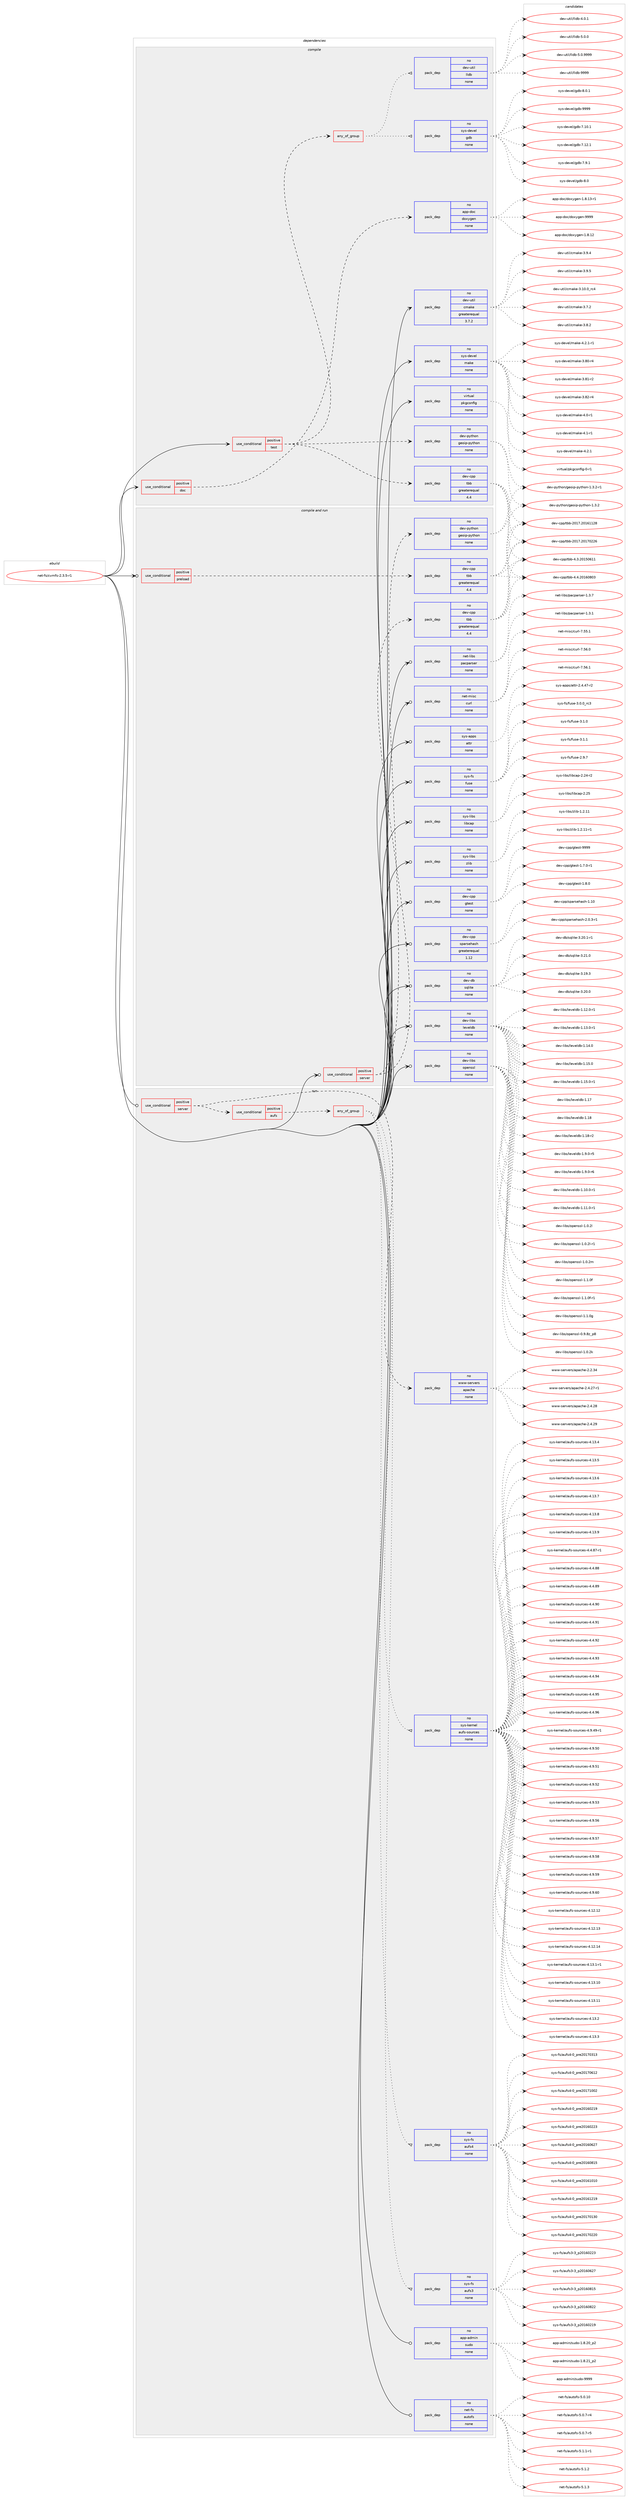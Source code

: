 digraph prolog {

# *************
# Graph options
# *************

newrank=true;
concentrate=true;
compound=true;
graph [rankdir=LR,fontname=Helvetica,fontsize=10,ranksep=1.5];#, ranksep=2.5, nodesep=0.2];
edge  [arrowhead=vee];
node  [fontname=Helvetica,fontsize=10];

# **********
# The ebuild
# **********

subgraph cluster_leftcol {
color=gray;
rank=same;
label=<<i>ebuild</i>>;
id [label="net-fs/cvmfs-2.3.5-r1", color=red, width=4, href="../net-fs/cvmfs-2.3.5-r1.svg"];
}

# ****************
# The dependencies
# ****************

subgraph cluster_midcol {
color=gray;
label=<<i>dependencies</i>>;
subgraph cluster_compile {
fillcolor="#eeeeee";
style=filled;
label=<<i>compile</i>>;
subgraph cond101305 {
dependency409481 [label=<<TABLE BORDER="0" CELLBORDER="1" CELLSPACING="0" CELLPADDING="4"><TR><TD ROWSPAN="3" CELLPADDING="10">use_conditional</TD></TR><TR><TD>positive</TD></TR><TR><TD>doc</TD></TR></TABLE>>, shape=none, color=red];
subgraph pack301400 {
dependency409482 [label=<<TABLE BORDER="0" CELLBORDER="1" CELLSPACING="0" CELLPADDING="4" WIDTH="220"><TR><TD ROWSPAN="6" CELLPADDING="30">pack_dep</TD></TR><TR><TD WIDTH="110">no</TD></TR><TR><TD>app-doc</TD></TR><TR><TD>doxygen</TD></TR><TR><TD>none</TD></TR><TR><TD></TD></TR></TABLE>>, shape=none, color=blue];
}
dependency409481:e -> dependency409482:w [weight=20,style="dashed",arrowhead="vee"];
}
id:e -> dependency409481:w [weight=20,style="solid",arrowhead="vee"];
subgraph cond101306 {
dependency409483 [label=<<TABLE BORDER="0" CELLBORDER="1" CELLSPACING="0" CELLPADDING="4"><TR><TD ROWSPAN="3" CELLPADDING="10">use_conditional</TD></TR><TR><TD>positive</TD></TR><TR><TD>test</TD></TR></TABLE>>, shape=none, color=red];
subgraph pack301401 {
dependency409484 [label=<<TABLE BORDER="0" CELLBORDER="1" CELLSPACING="0" CELLPADDING="4" WIDTH="220"><TR><TD ROWSPAN="6" CELLPADDING="30">pack_dep</TD></TR><TR><TD WIDTH="110">no</TD></TR><TR><TD>dev-python</TD></TR><TR><TD>geoip-python</TD></TR><TR><TD>none</TD></TR><TR><TD></TD></TR></TABLE>>, shape=none, color=blue];
}
dependency409483:e -> dependency409484:w [weight=20,style="dashed",arrowhead="vee"];
subgraph pack301402 {
dependency409485 [label=<<TABLE BORDER="0" CELLBORDER="1" CELLSPACING="0" CELLPADDING="4" WIDTH="220"><TR><TD ROWSPAN="6" CELLPADDING="30">pack_dep</TD></TR><TR><TD WIDTH="110">no</TD></TR><TR><TD>dev-cpp</TD></TR><TR><TD>tbb</TD></TR><TR><TD>greaterequal</TD></TR><TR><TD>4.4</TD></TR></TABLE>>, shape=none, color=blue];
}
dependency409483:e -> dependency409485:w [weight=20,style="dashed",arrowhead="vee"];
subgraph any6588 {
dependency409486 [label=<<TABLE BORDER="0" CELLBORDER="1" CELLSPACING="0" CELLPADDING="4"><TR><TD CELLPADDING="10">any_of_group</TD></TR></TABLE>>, shape=none, color=red];subgraph pack301403 {
dependency409487 [label=<<TABLE BORDER="0" CELLBORDER="1" CELLSPACING="0" CELLPADDING="4" WIDTH="220"><TR><TD ROWSPAN="6" CELLPADDING="30">pack_dep</TD></TR><TR><TD WIDTH="110">no</TD></TR><TR><TD>sys-devel</TD></TR><TR><TD>gdb</TD></TR><TR><TD>none</TD></TR><TR><TD></TD></TR></TABLE>>, shape=none, color=blue];
}
dependency409486:e -> dependency409487:w [weight=20,style="dotted",arrowhead="oinv"];
subgraph pack301404 {
dependency409488 [label=<<TABLE BORDER="0" CELLBORDER="1" CELLSPACING="0" CELLPADDING="4" WIDTH="220"><TR><TD ROWSPAN="6" CELLPADDING="30">pack_dep</TD></TR><TR><TD WIDTH="110">no</TD></TR><TR><TD>dev-util</TD></TR><TR><TD>lldb</TD></TR><TR><TD>none</TD></TR><TR><TD></TD></TR></TABLE>>, shape=none, color=blue];
}
dependency409486:e -> dependency409488:w [weight=20,style="dotted",arrowhead="oinv"];
}
dependency409483:e -> dependency409486:w [weight=20,style="dashed",arrowhead="vee"];
}
id:e -> dependency409483:w [weight=20,style="solid",arrowhead="vee"];
subgraph pack301405 {
dependency409489 [label=<<TABLE BORDER="0" CELLBORDER="1" CELLSPACING="0" CELLPADDING="4" WIDTH="220"><TR><TD ROWSPAN="6" CELLPADDING="30">pack_dep</TD></TR><TR><TD WIDTH="110">no</TD></TR><TR><TD>dev-util</TD></TR><TR><TD>cmake</TD></TR><TR><TD>greaterequal</TD></TR><TR><TD>3.7.2</TD></TR></TABLE>>, shape=none, color=blue];
}
id:e -> dependency409489:w [weight=20,style="solid",arrowhead="vee"];
subgraph pack301406 {
dependency409490 [label=<<TABLE BORDER="0" CELLBORDER="1" CELLSPACING="0" CELLPADDING="4" WIDTH="220"><TR><TD ROWSPAN="6" CELLPADDING="30">pack_dep</TD></TR><TR><TD WIDTH="110">no</TD></TR><TR><TD>sys-devel</TD></TR><TR><TD>make</TD></TR><TR><TD>none</TD></TR><TR><TD></TD></TR></TABLE>>, shape=none, color=blue];
}
id:e -> dependency409490:w [weight=20,style="solid",arrowhead="vee"];
subgraph pack301407 {
dependency409491 [label=<<TABLE BORDER="0" CELLBORDER="1" CELLSPACING="0" CELLPADDING="4" WIDTH="220"><TR><TD ROWSPAN="6" CELLPADDING="30">pack_dep</TD></TR><TR><TD WIDTH="110">no</TD></TR><TR><TD>virtual</TD></TR><TR><TD>pkgconfig</TD></TR><TR><TD>none</TD></TR><TR><TD></TD></TR></TABLE>>, shape=none, color=blue];
}
id:e -> dependency409491:w [weight=20,style="solid",arrowhead="vee"];
}
subgraph cluster_compileandrun {
fillcolor="#eeeeee";
style=filled;
label=<<i>compile and run</i>>;
subgraph cond101307 {
dependency409492 [label=<<TABLE BORDER="0" CELLBORDER="1" CELLSPACING="0" CELLPADDING="4"><TR><TD ROWSPAN="3" CELLPADDING="10">use_conditional</TD></TR><TR><TD>positive</TD></TR><TR><TD>preload</TD></TR></TABLE>>, shape=none, color=red];
subgraph pack301408 {
dependency409493 [label=<<TABLE BORDER="0" CELLBORDER="1" CELLSPACING="0" CELLPADDING="4" WIDTH="220"><TR><TD ROWSPAN="6" CELLPADDING="30">pack_dep</TD></TR><TR><TD WIDTH="110">no</TD></TR><TR><TD>dev-cpp</TD></TR><TR><TD>tbb</TD></TR><TR><TD>greaterequal</TD></TR><TR><TD>4.4</TD></TR></TABLE>>, shape=none, color=blue];
}
dependency409492:e -> dependency409493:w [weight=20,style="dashed",arrowhead="vee"];
}
id:e -> dependency409492:w [weight=20,style="solid",arrowhead="odotvee"];
subgraph cond101308 {
dependency409494 [label=<<TABLE BORDER="0" CELLBORDER="1" CELLSPACING="0" CELLPADDING="4"><TR><TD ROWSPAN="3" CELLPADDING="10">use_conditional</TD></TR><TR><TD>positive</TD></TR><TR><TD>server</TD></TR></TABLE>>, shape=none, color=red];
subgraph pack301409 {
dependency409495 [label=<<TABLE BORDER="0" CELLBORDER="1" CELLSPACING="0" CELLPADDING="4" WIDTH="220"><TR><TD ROWSPAN="6" CELLPADDING="30">pack_dep</TD></TR><TR><TD WIDTH="110">no</TD></TR><TR><TD>dev-cpp</TD></TR><TR><TD>tbb</TD></TR><TR><TD>greaterequal</TD></TR><TR><TD>4.4</TD></TR></TABLE>>, shape=none, color=blue];
}
dependency409494:e -> dependency409495:w [weight=20,style="dashed",arrowhead="vee"];
subgraph pack301410 {
dependency409496 [label=<<TABLE BORDER="0" CELLBORDER="1" CELLSPACING="0" CELLPADDING="4" WIDTH="220"><TR><TD ROWSPAN="6" CELLPADDING="30">pack_dep</TD></TR><TR><TD WIDTH="110">no</TD></TR><TR><TD>dev-python</TD></TR><TR><TD>geoip-python</TD></TR><TR><TD>none</TD></TR><TR><TD></TD></TR></TABLE>>, shape=none, color=blue];
}
dependency409494:e -> dependency409496:w [weight=20,style="dashed",arrowhead="vee"];
}
id:e -> dependency409494:w [weight=20,style="solid",arrowhead="odotvee"];
subgraph pack301411 {
dependency409497 [label=<<TABLE BORDER="0" CELLBORDER="1" CELLSPACING="0" CELLPADDING="4" WIDTH="220"><TR><TD ROWSPAN="6" CELLPADDING="30">pack_dep</TD></TR><TR><TD WIDTH="110">no</TD></TR><TR><TD>dev-cpp</TD></TR><TR><TD>gtest</TD></TR><TR><TD>none</TD></TR><TR><TD></TD></TR></TABLE>>, shape=none, color=blue];
}
id:e -> dependency409497:w [weight=20,style="solid",arrowhead="odotvee"];
subgraph pack301412 {
dependency409498 [label=<<TABLE BORDER="0" CELLBORDER="1" CELLSPACING="0" CELLPADDING="4" WIDTH="220"><TR><TD ROWSPAN="6" CELLPADDING="30">pack_dep</TD></TR><TR><TD WIDTH="110">no</TD></TR><TR><TD>dev-cpp</TD></TR><TR><TD>sparsehash</TD></TR><TR><TD>greaterequal</TD></TR><TR><TD>1.12</TD></TR></TABLE>>, shape=none, color=blue];
}
id:e -> dependency409498:w [weight=20,style="solid",arrowhead="odotvee"];
subgraph pack301413 {
dependency409499 [label=<<TABLE BORDER="0" CELLBORDER="1" CELLSPACING="0" CELLPADDING="4" WIDTH="220"><TR><TD ROWSPAN="6" CELLPADDING="30">pack_dep</TD></TR><TR><TD WIDTH="110">no</TD></TR><TR><TD>dev-db</TD></TR><TR><TD>sqlite</TD></TR><TR><TD>none</TD></TR><TR><TD></TD></TR></TABLE>>, shape=none, color=blue];
}
id:e -> dependency409499:w [weight=20,style="solid",arrowhead="odotvee"];
subgraph pack301414 {
dependency409500 [label=<<TABLE BORDER="0" CELLBORDER="1" CELLSPACING="0" CELLPADDING="4" WIDTH="220"><TR><TD ROWSPAN="6" CELLPADDING="30">pack_dep</TD></TR><TR><TD WIDTH="110">no</TD></TR><TR><TD>dev-libs</TD></TR><TR><TD>leveldb</TD></TR><TR><TD>none</TD></TR><TR><TD></TD></TR></TABLE>>, shape=none, color=blue];
}
id:e -> dependency409500:w [weight=20,style="solid",arrowhead="odotvee"];
subgraph pack301415 {
dependency409501 [label=<<TABLE BORDER="0" CELLBORDER="1" CELLSPACING="0" CELLPADDING="4" WIDTH="220"><TR><TD ROWSPAN="6" CELLPADDING="30">pack_dep</TD></TR><TR><TD WIDTH="110">no</TD></TR><TR><TD>dev-libs</TD></TR><TR><TD>openssl</TD></TR><TR><TD>none</TD></TR><TR><TD></TD></TR></TABLE>>, shape=none, color=blue];
}
id:e -> dependency409501:w [weight=20,style="solid",arrowhead="odotvee"];
subgraph pack301416 {
dependency409502 [label=<<TABLE BORDER="0" CELLBORDER="1" CELLSPACING="0" CELLPADDING="4" WIDTH="220"><TR><TD ROWSPAN="6" CELLPADDING="30">pack_dep</TD></TR><TR><TD WIDTH="110">no</TD></TR><TR><TD>net-libs</TD></TR><TR><TD>pacparser</TD></TR><TR><TD>none</TD></TR><TR><TD></TD></TR></TABLE>>, shape=none, color=blue];
}
id:e -> dependency409502:w [weight=20,style="solid",arrowhead="odotvee"];
subgraph pack301417 {
dependency409503 [label=<<TABLE BORDER="0" CELLBORDER="1" CELLSPACING="0" CELLPADDING="4" WIDTH="220"><TR><TD ROWSPAN="6" CELLPADDING="30">pack_dep</TD></TR><TR><TD WIDTH="110">no</TD></TR><TR><TD>net-misc</TD></TR><TR><TD>curl</TD></TR><TR><TD>none</TD></TR><TR><TD></TD></TR></TABLE>>, shape=none, color=blue];
}
id:e -> dependency409503:w [weight=20,style="solid",arrowhead="odotvee"];
subgraph pack301418 {
dependency409504 [label=<<TABLE BORDER="0" CELLBORDER="1" CELLSPACING="0" CELLPADDING="4" WIDTH="220"><TR><TD ROWSPAN="6" CELLPADDING="30">pack_dep</TD></TR><TR><TD WIDTH="110">no</TD></TR><TR><TD>sys-apps</TD></TR><TR><TD>attr</TD></TR><TR><TD>none</TD></TR><TR><TD></TD></TR></TABLE>>, shape=none, color=blue];
}
id:e -> dependency409504:w [weight=20,style="solid",arrowhead="odotvee"];
subgraph pack301419 {
dependency409505 [label=<<TABLE BORDER="0" CELLBORDER="1" CELLSPACING="0" CELLPADDING="4" WIDTH="220"><TR><TD ROWSPAN="6" CELLPADDING="30">pack_dep</TD></TR><TR><TD WIDTH="110">no</TD></TR><TR><TD>sys-fs</TD></TR><TR><TD>fuse</TD></TR><TR><TD>none</TD></TR><TR><TD></TD></TR></TABLE>>, shape=none, color=blue];
}
id:e -> dependency409505:w [weight=20,style="solid",arrowhead="odotvee"];
subgraph pack301420 {
dependency409506 [label=<<TABLE BORDER="0" CELLBORDER="1" CELLSPACING="0" CELLPADDING="4" WIDTH="220"><TR><TD ROWSPAN="6" CELLPADDING="30">pack_dep</TD></TR><TR><TD WIDTH="110">no</TD></TR><TR><TD>sys-libs</TD></TR><TR><TD>libcap</TD></TR><TR><TD>none</TD></TR><TR><TD></TD></TR></TABLE>>, shape=none, color=blue];
}
id:e -> dependency409506:w [weight=20,style="solid",arrowhead="odotvee"];
subgraph pack301421 {
dependency409507 [label=<<TABLE BORDER="0" CELLBORDER="1" CELLSPACING="0" CELLPADDING="4" WIDTH="220"><TR><TD ROWSPAN="6" CELLPADDING="30">pack_dep</TD></TR><TR><TD WIDTH="110">no</TD></TR><TR><TD>sys-libs</TD></TR><TR><TD>zlib</TD></TR><TR><TD>none</TD></TR><TR><TD></TD></TR></TABLE>>, shape=none, color=blue];
}
id:e -> dependency409507:w [weight=20,style="solid",arrowhead="odotvee"];
}
subgraph cluster_run {
fillcolor="#eeeeee";
style=filled;
label=<<i>run</i>>;
subgraph cond101309 {
dependency409508 [label=<<TABLE BORDER="0" CELLBORDER="1" CELLSPACING="0" CELLPADDING="4"><TR><TD ROWSPAN="3" CELLPADDING="10">use_conditional</TD></TR><TR><TD>positive</TD></TR><TR><TD>server</TD></TR></TABLE>>, shape=none, color=red];
subgraph cond101310 {
dependency409509 [label=<<TABLE BORDER="0" CELLBORDER="1" CELLSPACING="0" CELLPADDING="4"><TR><TD ROWSPAN="3" CELLPADDING="10">use_conditional</TD></TR><TR><TD>positive</TD></TR><TR><TD>aufs</TD></TR></TABLE>>, shape=none, color=red];
subgraph any6589 {
dependency409510 [label=<<TABLE BORDER="0" CELLBORDER="1" CELLSPACING="0" CELLPADDING="4"><TR><TD CELLPADDING="10">any_of_group</TD></TR></TABLE>>, shape=none, color=red];subgraph pack301422 {
dependency409511 [label=<<TABLE BORDER="0" CELLBORDER="1" CELLSPACING="0" CELLPADDING="4" WIDTH="220"><TR><TD ROWSPAN="6" CELLPADDING="30">pack_dep</TD></TR><TR><TD WIDTH="110">no</TD></TR><TR><TD>sys-fs</TD></TR><TR><TD>aufs3</TD></TR><TR><TD>none</TD></TR><TR><TD></TD></TR></TABLE>>, shape=none, color=blue];
}
dependency409510:e -> dependency409511:w [weight=20,style="dotted",arrowhead="oinv"];
subgraph pack301423 {
dependency409512 [label=<<TABLE BORDER="0" CELLBORDER="1" CELLSPACING="0" CELLPADDING="4" WIDTH="220"><TR><TD ROWSPAN="6" CELLPADDING="30">pack_dep</TD></TR><TR><TD WIDTH="110">no</TD></TR><TR><TD>sys-fs</TD></TR><TR><TD>aufs4</TD></TR><TR><TD>none</TD></TR><TR><TD></TD></TR></TABLE>>, shape=none, color=blue];
}
dependency409510:e -> dependency409512:w [weight=20,style="dotted",arrowhead="oinv"];
subgraph pack301424 {
dependency409513 [label=<<TABLE BORDER="0" CELLBORDER="1" CELLSPACING="0" CELLPADDING="4" WIDTH="220"><TR><TD ROWSPAN="6" CELLPADDING="30">pack_dep</TD></TR><TR><TD WIDTH="110">no</TD></TR><TR><TD>sys-kernel</TD></TR><TR><TD>aufs-sources</TD></TR><TR><TD>none</TD></TR><TR><TD></TD></TR></TABLE>>, shape=none, color=blue];
}
dependency409510:e -> dependency409513:w [weight=20,style="dotted",arrowhead="oinv"];
}
dependency409509:e -> dependency409510:w [weight=20,style="dashed",arrowhead="vee"];
}
dependency409508:e -> dependency409509:w [weight=20,style="dashed",arrowhead="vee"];
subgraph pack301425 {
dependency409514 [label=<<TABLE BORDER="0" CELLBORDER="1" CELLSPACING="0" CELLPADDING="4" WIDTH="220"><TR><TD ROWSPAN="6" CELLPADDING="30">pack_dep</TD></TR><TR><TD WIDTH="110">no</TD></TR><TR><TD>www-servers</TD></TR><TR><TD>apache</TD></TR><TR><TD>none</TD></TR><TR><TD></TD></TR></TABLE>>, shape=none, color=blue];
}
dependency409508:e -> dependency409514:w [weight=20,style="dashed",arrowhead="vee"];
}
id:e -> dependency409508:w [weight=20,style="solid",arrowhead="odot"];
subgraph pack301426 {
dependency409515 [label=<<TABLE BORDER="0" CELLBORDER="1" CELLSPACING="0" CELLPADDING="4" WIDTH="220"><TR><TD ROWSPAN="6" CELLPADDING="30">pack_dep</TD></TR><TR><TD WIDTH="110">no</TD></TR><TR><TD>app-admin</TD></TR><TR><TD>sudo</TD></TR><TR><TD>none</TD></TR><TR><TD></TD></TR></TABLE>>, shape=none, color=blue];
}
id:e -> dependency409515:w [weight=20,style="solid",arrowhead="odot"];
subgraph pack301427 {
dependency409516 [label=<<TABLE BORDER="0" CELLBORDER="1" CELLSPACING="0" CELLPADDING="4" WIDTH="220"><TR><TD ROWSPAN="6" CELLPADDING="30">pack_dep</TD></TR><TR><TD WIDTH="110">no</TD></TR><TR><TD>net-fs</TD></TR><TR><TD>autofs</TD></TR><TR><TD>none</TD></TR><TR><TD></TD></TR></TABLE>>, shape=none, color=blue];
}
id:e -> dependency409516:w [weight=20,style="solid",arrowhead="odot"];
}
}

# **************
# The candidates
# **************

subgraph cluster_choices {
rank=same;
color=gray;
label=<<i>candidates</i>>;

subgraph choice301400 {
color=black;
nodesep=1;
choice9711211245100111994710011112012110310111045494656464950 [label="app-doc/doxygen-1.8.12", color=red, width=4,href="../app-doc/doxygen-1.8.12.svg"];
choice97112112451001119947100111120121103101110454946564649514511449 [label="app-doc/doxygen-1.8.13-r1", color=red, width=4,href="../app-doc/doxygen-1.8.13-r1.svg"];
choice971121124510011199471001111201211031011104557575757 [label="app-doc/doxygen-9999", color=red, width=4,href="../app-doc/doxygen-9999.svg"];
dependency409482:e -> choice9711211245100111994710011112012110310111045494656464950:w [style=dotted,weight="100"];
dependency409482:e -> choice97112112451001119947100111120121103101110454946564649514511449:w [style=dotted,weight="100"];
dependency409482:e -> choice971121124510011199471001111201211031011104557575757:w [style=dotted,weight="100"];
}
subgraph choice301401 {
color=black;
nodesep=1;
choice100101118451121211161041111104710310111110511245112121116104111110454946514650 [label="dev-python/geoip-python-1.3.2", color=red, width=4,href="../dev-python/geoip-python-1.3.2.svg"];
choice1001011184511212111610411111047103101111105112451121211161041111104549465146504511449 [label="dev-python/geoip-python-1.3.2-r1", color=red, width=4,href="../dev-python/geoip-python-1.3.2-r1.svg"];
dependency409484:e -> choice100101118451121211161041111104710310111110511245112121116104111110454946514650:w [style=dotted,weight="100"];
dependency409484:e -> choice1001011184511212111610411111047103101111105112451121211161041111104549465146504511449:w [style=dotted,weight="100"];
}
subgraph choice301402 {
color=black;
nodesep=1;
choice10010111845991121124711698984550484955465048495449495056 [label="dev-cpp/tbb-2017.20161128", color=red, width=4,href="../dev-cpp/tbb-2017.20161128.svg"];
choice10010111845991121124711698984550484955465048495548505054 [label="dev-cpp/tbb-2017.20170226", color=red, width=4,href="../dev-cpp/tbb-2017.20170226.svg"];
choice100101118459911211247116989845524651465048495348544949 [label="dev-cpp/tbb-4.3.20150611", color=red, width=4,href="../dev-cpp/tbb-4.3.20150611.svg"];
choice100101118459911211247116989845524652465048495448564851 [label="dev-cpp/tbb-4.4.20160803", color=red, width=4,href="../dev-cpp/tbb-4.4.20160803.svg"];
dependency409485:e -> choice10010111845991121124711698984550484955465048495449495056:w [style=dotted,weight="100"];
dependency409485:e -> choice10010111845991121124711698984550484955465048495548505054:w [style=dotted,weight="100"];
dependency409485:e -> choice100101118459911211247116989845524651465048495348544949:w [style=dotted,weight="100"];
dependency409485:e -> choice100101118459911211247116989845524652465048495448564851:w [style=dotted,weight="100"];
}
subgraph choice301403 {
color=black;
nodesep=1;
choice11512111545100101118101108471031009845554649484649 [label="sys-devel/gdb-7.10.1", color=red, width=4,href="../sys-devel/gdb-7.10.1.svg"];
choice11512111545100101118101108471031009845554649504649 [label="sys-devel/gdb-7.12.1", color=red, width=4,href="../sys-devel/gdb-7.12.1.svg"];
choice115121115451001011181011084710310098455546574649 [label="sys-devel/gdb-7.9.1", color=red, width=4,href="../sys-devel/gdb-7.9.1.svg"];
choice11512111545100101118101108471031009845564648 [label="sys-devel/gdb-8.0", color=red, width=4,href="../sys-devel/gdb-8.0.svg"];
choice115121115451001011181011084710310098455646484649 [label="sys-devel/gdb-8.0.1", color=red, width=4,href="../sys-devel/gdb-8.0.1.svg"];
choice1151211154510010111810110847103100984557575757 [label="sys-devel/gdb-9999", color=red, width=4,href="../sys-devel/gdb-9999.svg"];
dependency409487:e -> choice11512111545100101118101108471031009845554649484649:w [style=dotted,weight="100"];
dependency409487:e -> choice11512111545100101118101108471031009845554649504649:w [style=dotted,weight="100"];
dependency409487:e -> choice115121115451001011181011084710310098455546574649:w [style=dotted,weight="100"];
dependency409487:e -> choice11512111545100101118101108471031009845564648:w [style=dotted,weight="100"];
dependency409487:e -> choice115121115451001011181011084710310098455646484649:w [style=dotted,weight="100"];
dependency409487:e -> choice1151211154510010111810110847103100984557575757:w [style=dotted,weight="100"];
}
subgraph choice301404 {
color=black;
nodesep=1;
choice100101118451171161051084710810810098455246484649 [label="dev-util/lldb-4.0.1", color=red, width=4,href="../dev-util/lldb-4.0.1.svg"];
choice100101118451171161051084710810810098455346484648 [label="dev-util/lldb-5.0.0", color=red, width=4,href="../dev-util/lldb-5.0.0.svg"];
choice100101118451171161051084710810810098455346484657575757 [label="dev-util/lldb-5.0.9999", color=red, width=4,href="../dev-util/lldb-5.0.9999.svg"];
choice1001011184511711610510847108108100984557575757 [label="dev-util/lldb-9999", color=red, width=4,href="../dev-util/lldb-9999.svg"];
dependency409488:e -> choice100101118451171161051084710810810098455246484649:w [style=dotted,weight="100"];
dependency409488:e -> choice100101118451171161051084710810810098455346484648:w [style=dotted,weight="100"];
dependency409488:e -> choice100101118451171161051084710810810098455346484657575757:w [style=dotted,weight="100"];
dependency409488:e -> choice1001011184511711610510847108108100984557575757:w [style=dotted,weight="100"];
}
subgraph choice301405 {
color=black;
nodesep=1;
choice1001011184511711610510847991099710710145514649484648951149952 [label="dev-util/cmake-3.10.0_rc4", color=red, width=4,href="../dev-util/cmake-3.10.0_rc4.svg"];
choice10010111845117116105108479910997107101455146554650 [label="dev-util/cmake-3.7.2", color=red, width=4,href="../dev-util/cmake-3.7.2.svg"];
choice10010111845117116105108479910997107101455146564650 [label="dev-util/cmake-3.8.2", color=red, width=4,href="../dev-util/cmake-3.8.2.svg"];
choice10010111845117116105108479910997107101455146574652 [label="dev-util/cmake-3.9.4", color=red, width=4,href="../dev-util/cmake-3.9.4.svg"];
choice10010111845117116105108479910997107101455146574653 [label="dev-util/cmake-3.9.5", color=red, width=4,href="../dev-util/cmake-3.9.5.svg"];
dependency409489:e -> choice1001011184511711610510847991099710710145514649484648951149952:w [style=dotted,weight="100"];
dependency409489:e -> choice10010111845117116105108479910997107101455146554650:w [style=dotted,weight="100"];
dependency409489:e -> choice10010111845117116105108479910997107101455146564650:w [style=dotted,weight="100"];
dependency409489:e -> choice10010111845117116105108479910997107101455146574652:w [style=dotted,weight="100"];
dependency409489:e -> choice10010111845117116105108479910997107101455146574653:w [style=dotted,weight="100"];
}
subgraph choice301406 {
color=black;
nodesep=1;
choice11512111545100101118101108471099710710145514656484511452 [label="sys-devel/make-3.80-r4", color=red, width=4,href="../sys-devel/make-3.80-r4.svg"];
choice11512111545100101118101108471099710710145514656494511450 [label="sys-devel/make-3.81-r2", color=red, width=4,href="../sys-devel/make-3.81-r2.svg"];
choice11512111545100101118101108471099710710145514656504511452 [label="sys-devel/make-3.82-r4", color=red, width=4,href="../sys-devel/make-3.82-r4.svg"];
choice115121115451001011181011084710997107101455246484511449 [label="sys-devel/make-4.0-r1", color=red, width=4,href="../sys-devel/make-4.0-r1.svg"];
choice115121115451001011181011084710997107101455246494511449 [label="sys-devel/make-4.1-r1", color=red, width=4,href="../sys-devel/make-4.1-r1.svg"];
choice115121115451001011181011084710997107101455246504649 [label="sys-devel/make-4.2.1", color=red, width=4,href="../sys-devel/make-4.2.1.svg"];
choice1151211154510010111810110847109971071014552465046494511449 [label="sys-devel/make-4.2.1-r1", color=red, width=4,href="../sys-devel/make-4.2.1-r1.svg"];
dependency409490:e -> choice11512111545100101118101108471099710710145514656484511452:w [style=dotted,weight="100"];
dependency409490:e -> choice11512111545100101118101108471099710710145514656494511450:w [style=dotted,weight="100"];
dependency409490:e -> choice11512111545100101118101108471099710710145514656504511452:w [style=dotted,weight="100"];
dependency409490:e -> choice115121115451001011181011084710997107101455246484511449:w [style=dotted,weight="100"];
dependency409490:e -> choice115121115451001011181011084710997107101455246494511449:w [style=dotted,weight="100"];
dependency409490:e -> choice115121115451001011181011084710997107101455246504649:w [style=dotted,weight="100"];
dependency409490:e -> choice1151211154510010111810110847109971071014552465046494511449:w [style=dotted,weight="100"];
}
subgraph choice301407 {
color=black;
nodesep=1;
choice11810511411611797108471121071039911111010210510345484511449 [label="virtual/pkgconfig-0-r1", color=red, width=4,href="../virtual/pkgconfig-0-r1.svg"];
dependency409491:e -> choice11810511411611797108471121071039911111010210510345484511449:w [style=dotted,weight="100"];
}
subgraph choice301408 {
color=black;
nodesep=1;
choice10010111845991121124711698984550484955465048495449495056 [label="dev-cpp/tbb-2017.20161128", color=red, width=4,href="../dev-cpp/tbb-2017.20161128.svg"];
choice10010111845991121124711698984550484955465048495548505054 [label="dev-cpp/tbb-2017.20170226", color=red, width=4,href="../dev-cpp/tbb-2017.20170226.svg"];
choice100101118459911211247116989845524651465048495348544949 [label="dev-cpp/tbb-4.3.20150611", color=red, width=4,href="../dev-cpp/tbb-4.3.20150611.svg"];
choice100101118459911211247116989845524652465048495448564851 [label="dev-cpp/tbb-4.4.20160803", color=red, width=4,href="../dev-cpp/tbb-4.4.20160803.svg"];
dependency409493:e -> choice10010111845991121124711698984550484955465048495449495056:w [style=dotted,weight="100"];
dependency409493:e -> choice10010111845991121124711698984550484955465048495548505054:w [style=dotted,weight="100"];
dependency409493:e -> choice100101118459911211247116989845524651465048495348544949:w [style=dotted,weight="100"];
dependency409493:e -> choice100101118459911211247116989845524652465048495448564851:w [style=dotted,weight="100"];
}
subgraph choice301409 {
color=black;
nodesep=1;
choice10010111845991121124711698984550484955465048495449495056 [label="dev-cpp/tbb-2017.20161128", color=red, width=4,href="../dev-cpp/tbb-2017.20161128.svg"];
choice10010111845991121124711698984550484955465048495548505054 [label="dev-cpp/tbb-2017.20170226", color=red, width=4,href="../dev-cpp/tbb-2017.20170226.svg"];
choice100101118459911211247116989845524651465048495348544949 [label="dev-cpp/tbb-4.3.20150611", color=red, width=4,href="../dev-cpp/tbb-4.3.20150611.svg"];
choice100101118459911211247116989845524652465048495448564851 [label="dev-cpp/tbb-4.4.20160803", color=red, width=4,href="../dev-cpp/tbb-4.4.20160803.svg"];
dependency409495:e -> choice10010111845991121124711698984550484955465048495449495056:w [style=dotted,weight="100"];
dependency409495:e -> choice10010111845991121124711698984550484955465048495548505054:w [style=dotted,weight="100"];
dependency409495:e -> choice100101118459911211247116989845524651465048495348544949:w [style=dotted,weight="100"];
dependency409495:e -> choice100101118459911211247116989845524652465048495448564851:w [style=dotted,weight="100"];
}
subgraph choice301410 {
color=black;
nodesep=1;
choice100101118451121211161041111104710310111110511245112121116104111110454946514650 [label="dev-python/geoip-python-1.3.2", color=red, width=4,href="../dev-python/geoip-python-1.3.2.svg"];
choice1001011184511212111610411111047103101111105112451121211161041111104549465146504511449 [label="dev-python/geoip-python-1.3.2-r1", color=red, width=4,href="../dev-python/geoip-python-1.3.2-r1.svg"];
dependency409496:e -> choice100101118451121211161041111104710310111110511245112121116104111110454946514650:w [style=dotted,weight="100"];
dependency409496:e -> choice1001011184511212111610411111047103101111105112451121211161041111104549465146504511449:w [style=dotted,weight="100"];
}
subgraph choice301411 {
color=black;
nodesep=1;
choice1001011184599112112471031161011151164549465546484511449 [label="dev-cpp/gtest-1.7.0-r1", color=red, width=4,href="../dev-cpp/gtest-1.7.0-r1.svg"];
choice100101118459911211247103116101115116454946564648 [label="dev-cpp/gtest-1.8.0", color=red, width=4,href="../dev-cpp/gtest-1.8.0.svg"];
choice1001011184599112112471031161011151164557575757 [label="dev-cpp/gtest-9999", color=red, width=4,href="../dev-cpp/gtest-9999.svg"];
dependency409497:e -> choice1001011184599112112471031161011151164549465546484511449:w [style=dotted,weight="100"];
dependency409497:e -> choice100101118459911211247103116101115116454946564648:w [style=dotted,weight="100"];
dependency409497:e -> choice1001011184599112112471031161011151164557575757:w [style=dotted,weight="100"];
}
subgraph choice301412 {
color=black;
nodesep=1;
choice10010111845991121124711511297114115101104971151044549464948 [label="dev-cpp/sparsehash-1.10", color=red, width=4,href="../dev-cpp/sparsehash-1.10.svg"];
choice10010111845991121124711511297114115101104971151044550464846514511449 [label="dev-cpp/sparsehash-2.0.3-r1", color=red, width=4,href="../dev-cpp/sparsehash-2.0.3-r1.svg"];
dependency409498:e -> choice10010111845991121124711511297114115101104971151044549464948:w [style=dotted,weight="100"];
dependency409498:e -> choice10010111845991121124711511297114115101104971151044550464846514511449:w [style=dotted,weight="100"];
}
subgraph choice301413 {
color=black;
nodesep=1;
choice10010111845100984711511310810511610145514649574651 [label="dev-db/sqlite-3.19.3", color=red, width=4,href="../dev-db/sqlite-3.19.3.svg"];
choice10010111845100984711511310810511610145514650484648 [label="dev-db/sqlite-3.20.0", color=red, width=4,href="../dev-db/sqlite-3.20.0.svg"];
choice100101118451009847115113108105116101455146504846494511449 [label="dev-db/sqlite-3.20.1-r1", color=red, width=4,href="../dev-db/sqlite-3.20.1-r1.svg"];
choice10010111845100984711511310810511610145514650494648 [label="dev-db/sqlite-3.21.0", color=red, width=4,href="../dev-db/sqlite-3.21.0.svg"];
dependency409499:e -> choice10010111845100984711511310810511610145514649574651:w [style=dotted,weight="100"];
dependency409499:e -> choice10010111845100984711511310810511610145514650484648:w [style=dotted,weight="100"];
dependency409499:e -> choice100101118451009847115113108105116101455146504846494511449:w [style=dotted,weight="100"];
dependency409499:e -> choice10010111845100984711511310810511610145514650494648:w [style=dotted,weight="100"];
}
subgraph choice301414 {
color=black;
nodesep=1;
choice10010111845108105981154710810111810110810098454946494846484511449 [label="dev-libs/leveldb-1.10.0-r1", color=red, width=4,href="../dev-libs/leveldb-1.10.0-r1.svg"];
choice10010111845108105981154710810111810110810098454946494946484511449 [label="dev-libs/leveldb-1.11.0-r1", color=red, width=4,href="../dev-libs/leveldb-1.11.0-r1.svg"];
choice10010111845108105981154710810111810110810098454946495046484511449 [label="dev-libs/leveldb-1.12.0-r1", color=red, width=4,href="../dev-libs/leveldb-1.12.0-r1.svg"];
choice10010111845108105981154710810111810110810098454946495146484511449 [label="dev-libs/leveldb-1.13.0-r1", color=red, width=4,href="../dev-libs/leveldb-1.13.0-r1.svg"];
choice1001011184510810598115471081011181011081009845494649524648 [label="dev-libs/leveldb-1.14.0", color=red, width=4,href="../dev-libs/leveldb-1.14.0.svg"];
choice1001011184510810598115471081011181011081009845494649534648 [label="dev-libs/leveldb-1.15.0", color=red, width=4,href="../dev-libs/leveldb-1.15.0.svg"];
choice10010111845108105981154710810111810110810098454946495346484511449 [label="dev-libs/leveldb-1.15.0-r1", color=red, width=4,href="../dev-libs/leveldb-1.15.0-r1.svg"];
choice100101118451081059811547108101118101108100984549464955 [label="dev-libs/leveldb-1.17", color=red, width=4,href="../dev-libs/leveldb-1.17.svg"];
choice100101118451081059811547108101118101108100984549464956 [label="dev-libs/leveldb-1.18", color=red, width=4,href="../dev-libs/leveldb-1.18.svg"];
choice1001011184510810598115471081011181011081009845494649564511450 [label="dev-libs/leveldb-1.18-r2", color=red, width=4,href="../dev-libs/leveldb-1.18-r2.svg"];
choice100101118451081059811547108101118101108100984549465746484511453 [label="dev-libs/leveldb-1.9.0-r5", color=red, width=4,href="../dev-libs/leveldb-1.9.0-r5.svg"];
choice100101118451081059811547108101118101108100984549465746484511454 [label="dev-libs/leveldb-1.9.0-r6", color=red, width=4,href="../dev-libs/leveldb-1.9.0-r6.svg"];
dependency409500:e -> choice10010111845108105981154710810111810110810098454946494846484511449:w [style=dotted,weight="100"];
dependency409500:e -> choice10010111845108105981154710810111810110810098454946494946484511449:w [style=dotted,weight="100"];
dependency409500:e -> choice10010111845108105981154710810111810110810098454946495046484511449:w [style=dotted,weight="100"];
dependency409500:e -> choice10010111845108105981154710810111810110810098454946495146484511449:w [style=dotted,weight="100"];
dependency409500:e -> choice1001011184510810598115471081011181011081009845494649524648:w [style=dotted,weight="100"];
dependency409500:e -> choice1001011184510810598115471081011181011081009845494649534648:w [style=dotted,weight="100"];
dependency409500:e -> choice10010111845108105981154710810111810110810098454946495346484511449:w [style=dotted,weight="100"];
dependency409500:e -> choice100101118451081059811547108101118101108100984549464955:w [style=dotted,weight="100"];
dependency409500:e -> choice100101118451081059811547108101118101108100984549464956:w [style=dotted,weight="100"];
dependency409500:e -> choice1001011184510810598115471081011181011081009845494649564511450:w [style=dotted,weight="100"];
dependency409500:e -> choice100101118451081059811547108101118101108100984549465746484511453:w [style=dotted,weight="100"];
dependency409500:e -> choice100101118451081059811547108101118101108100984549465746484511454:w [style=dotted,weight="100"];
}
subgraph choice301415 {
color=black;
nodesep=1;
choice1001011184510810598115471111121011101151151084548465746561229511256 [label="dev-libs/openssl-0.9.8z_p8", color=red, width=4,href="../dev-libs/openssl-0.9.8z_p8.svg"];
choice100101118451081059811547111112101110115115108454946484650107 [label="dev-libs/openssl-1.0.2k", color=red, width=4,href="../dev-libs/openssl-1.0.2k.svg"];
choice100101118451081059811547111112101110115115108454946484650108 [label="dev-libs/openssl-1.0.2l", color=red, width=4,href="../dev-libs/openssl-1.0.2l.svg"];
choice1001011184510810598115471111121011101151151084549464846501084511449 [label="dev-libs/openssl-1.0.2l-r1", color=red, width=4,href="../dev-libs/openssl-1.0.2l-r1.svg"];
choice100101118451081059811547111112101110115115108454946484650109 [label="dev-libs/openssl-1.0.2m", color=red, width=4,href="../dev-libs/openssl-1.0.2m.svg"];
choice100101118451081059811547111112101110115115108454946494648102 [label="dev-libs/openssl-1.1.0f", color=red, width=4,href="../dev-libs/openssl-1.1.0f.svg"];
choice1001011184510810598115471111121011101151151084549464946481024511449 [label="dev-libs/openssl-1.1.0f-r1", color=red, width=4,href="../dev-libs/openssl-1.1.0f-r1.svg"];
choice100101118451081059811547111112101110115115108454946494648103 [label="dev-libs/openssl-1.1.0g", color=red, width=4,href="../dev-libs/openssl-1.1.0g.svg"];
dependency409501:e -> choice1001011184510810598115471111121011101151151084548465746561229511256:w [style=dotted,weight="100"];
dependency409501:e -> choice100101118451081059811547111112101110115115108454946484650107:w [style=dotted,weight="100"];
dependency409501:e -> choice100101118451081059811547111112101110115115108454946484650108:w [style=dotted,weight="100"];
dependency409501:e -> choice1001011184510810598115471111121011101151151084549464846501084511449:w [style=dotted,weight="100"];
dependency409501:e -> choice100101118451081059811547111112101110115115108454946484650109:w [style=dotted,weight="100"];
dependency409501:e -> choice100101118451081059811547111112101110115115108454946494648102:w [style=dotted,weight="100"];
dependency409501:e -> choice1001011184510810598115471111121011101151151084549464946481024511449:w [style=dotted,weight="100"];
dependency409501:e -> choice100101118451081059811547111112101110115115108454946494648103:w [style=dotted,weight="100"];
}
subgraph choice301416 {
color=black;
nodesep=1;
choice110101116451081059811547112979911297114115101114454946514649 [label="net-libs/pacparser-1.3.1", color=red, width=4,href="../net-libs/pacparser-1.3.1.svg"];
choice110101116451081059811547112979911297114115101114454946514655 [label="net-libs/pacparser-1.3.7", color=red, width=4,href="../net-libs/pacparser-1.3.7.svg"];
dependency409502:e -> choice110101116451081059811547112979911297114115101114454946514649:w [style=dotted,weight="100"];
dependency409502:e -> choice110101116451081059811547112979911297114115101114454946514655:w [style=dotted,weight="100"];
}
subgraph choice301417 {
color=black;
nodesep=1;
choice1101011164510910511599479911711410845554653534649 [label="net-misc/curl-7.55.1", color=red, width=4,href="../net-misc/curl-7.55.1.svg"];
choice1101011164510910511599479911711410845554653544648 [label="net-misc/curl-7.56.0", color=red, width=4,href="../net-misc/curl-7.56.0.svg"];
choice1101011164510910511599479911711410845554653544649 [label="net-misc/curl-7.56.1", color=red, width=4,href="../net-misc/curl-7.56.1.svg"];
dependency409503:e -> choice1101011164510910511599479911711410845554653534649:w [style=dotted,weight="100"];
dependency409503:e -> choice1101011164510910511599479911711410845554653544648:w [style=dotted,weight="100"];
dependency409503:e -> choice1101011164510910511599479911711410845554653544649:w [style=dotted,weight="100"];
}
subgraph choice301418 {
color=black;
nodesep=1;
choice11512111545971121121154797116116114455046524652554511450 [label="sys-apps/attr-2.4.47-r2", color=red, width=4,href="../sys-apps/attr-2.4.47-r2.svg"];
dependency409504:e -> choice11512111545971121121154797116116114455046524652554511450:w [style=dotted,weight="100"];
}
subgraph choice301419 {
color=black;
nodesep=1;
choice1151211154510211547102117115101455046574655 [label="sys-fs/fuse-2.9.7", color=red, width=4,href="../sys-fs/fuse-2.9.7.svg"];
choice1151211154510211547102117115101455146484648951149951 [label="sys-fs/fuse-3.0.0_rc3", color=red, width=4,href="../sys-fs/fuse-3.0.0_rc3.svg"];
choice1151211154510211547102117115101455146494648 [label="sys-fs/fuse-3.1.0", color=red, width=4,href="../sys-fs/fuse-3.1.0.svg"];
choice1151211154510211547102117115101455146494649 [label="sys-fs/fuse-3.1.1", color=red, width=4,href="../sys-fs/fuse-3.1.1.svg"];
dependency409505:e -> choice1151211154510211547102117115101455046574655:w [style=dotted,weight="100"];
dependency409505:e -> choice1151211154510211547102117115101455146484648951149951:w [style=dotted,weight="100"];
dependency409505:e -> choice1151211154510211547102117115101455146494648:w [style=dotted,weight="100"];
dependency409505:e -> choice1151211154510211547102117115101455146494649:w [style=dotted,weight="100"];
}
subgraph choice301420 {
color=black;
nodesep=1;
choice11512111545108105981154710810598999711245504650524511450 [label="sys-libs/libcap-2.24-r2", color=red, width=4,href="../sys-libs/libcap-2.24-r2.svg"];
choice1151211154510810598115471081059899971124550465053 [label="sys-libs/libcap-2.25", color=red, width=4,href="../sys-libs/libcap-2.25.svg"];
dependency409506:e -> choice11512111545108105981154710810598999711245504650524511450:w [style=dotted,weight="100"];
dependency409506:e -> choice1151211154510810598115471081059899971124550465053:w [style=dotted,weight="100"];
}
subgraph choice301421 {
color=black;
nodesep=1;
choice1151211154510810598115471221081059845494650464949 [label="sys-libs/zlib-1.2.11", color=red, width=4,href="../sys-libs/zlib-1.2.11.svg"];
choice11512111545108105981154712210810598454946504649494511449 [label="sys-libs/zlib-1.2.11-r1", color=red, width=4,href="../sys-libs/zlib-1.2.11-r1.svg"];
dependency409507:e -> choice1151211154510810598115471221081059845494650464949:w [style=dotted,weight="100"];
dependency409507:e -> choice11512111545108105981154712210810598454946504649494511449:w [style=dotted,weight="100"];
}
subgraph choice301422 {
color=black;
nodesep=1;
choice115121115451021154797117102115514551951125048495448504957 [label="sys-fs/aufs3-3_p20160219", color=red, width=4,href="../sys-fs/aufs3-3_p20160219.svg"];
choice115121115451021154797117102115514551951125048495448505051 [label="sys-fs/aufs3-3_p20160223", color=red, width=4,href="../sys-fs/aufs3-3_p20160223.svg"];
choice115121115451021154797117102115514551951125048495448545055 [label="sys-fs/aufs3-3_p20160627", color=red, width=4,href="../sys-fs/aufs3-3_p20160627.svg"];
choice115121115451021154797117102115514551951125048495448564953 [label="sys-fs/aufs3-3_p20160815", color=red, width=4,href="../sys-fs/aufs3-3_p20160815.svg"];
choice115121115451021154797117102115514551951125048495448565050 [label="sys-fs/aufs3-3_p20160822", color=red, width=4,href="../sys-fs/aufs3-3_p20160822.svg"];
dependency409511:e -> choice115121115451021154797117102115514551951125048495448504957:w [style=dotted,weight="100"];
dependency409511:e -> choice115121115451021154797117102115514551951125048495448505051:w [style=dotted,weight="100"];
dependency409511:e -> choice115121115451021154797117102115514551951125048495448545055:w [style=dotted,weight="100"];
dependency409511:e -> choice115121115451021154797117102115514551951125048495448564953:w [style=dotted,weight="100"];
dependency409511:e -> choice115121115451021154797117102115514551951125048495448565050:w [style=dotted,weight="100"];
}
subgraph choice301423 {
color=black;
nodesep=1;
choice115121115451021154797117102115524548951121141015048495448504957 [label="sys-fs/aufs4-0_pre20160219", color=red, width=4,href="../sys-fs/aufs4-0_pre20160219.svg"];
choice115121115451021154797117102115524548951121141015048495448505051 [label="sys-fs/aufs4-0_pre20160223", color=red, width=4,href="../sys-fs/aufs4-0_pre20160223.svg"];
choice115121115451021154797117102115524548951121141015048495448545055 [label="sys-fs/aufs4-0_pre20160627", color=red, width=4,href="../sys-fs/aufs4-0_pre20160627.svg"];
choice115121115451021154797117102115524548951121141015048495448564953 [label="sys-fs/aufs4-0_pre20160815", color=red, width=4,href="../sys-fs/aufs4-0_pre20160815.svg"];
choice115121115451021154797117102115524548951121141015048495449484948 [label="sys-fs/aufs4-0_pre20161010", color=red, width=4,href="../sys-fs/aufs4-0_pre20161010.svg"];
choice115121115451021154797117102115524548951121141015048495449504957 [label="sys-fs/aufs4-0_pre20161219", color=red, width=4,href="../sys-fs/aufs4-0_pre20161219.svg"];
choice115121115451021154797117102115524548951121141015048495548495148 [label="sys-fs/aufs4-0_pre20170130", color=red, width=4,href="../sys-fs/aufs4-0_pre20170130.svg"];
choice115121115451021154797117102115524548951121141015048495548505048 [label="sys-fs/aufs4-0_pre20170220", color=red, width=4,href="../sys-fs/aufs4-0_pre20170220.svg"];
choice115121115451021154797117102115524548951121141015048495548514951 [label="sys-fs/aufs4-0_pre20170313", color=red, width=4,href="../sys-fs/aufs4-0_pre20170313.svg"];
choice115121115451021154797117102115524548951121141015048495548544950 [label="sys-fs/aufs4-0_pre20170612", color=red, width=4,href="../sys-fs/aufs4-0_pre20170612.svg"];
choice115121115451021154797117102115524548951121141015048495549484850 [label="sys-fs/aufs4-0_pre20171002", color=red, width=4,href="../sys-fs/aufs4-0_pre20171002.svg"];
dependency409512:e -> choice115121115451021154797117102115524548951121141015048495448504957:w [style=dotted,weight="100"];
dependency409512:e -> choice115121115451021154797117102115524548951121141015048495448505051:w [style=dotted,weight="100"];
dependency409512:e -> choice115121115451021154797117102115524548951121141015048495448545055:w [style=dotted,weight="100"];
dependency409512:e -> choice115121115451021154797117102115524548951121141015048495448564953:w [style=dotted,weight="100"];
dependency409512:e -> choice115121115451021154797117102115524548951121141015048495449484948:w [style=dotted,weight="100"];
dependency409512:e -> choice115121115451021154797117102115524548951121141015048495449504957:w [style=dotted,weight="100"];
dependency409512:e -> choice115121115451021154797117102115524548951121141015048495548495148:w [style=dotted,weight="100"];
dependency409512:e -> choice115121115451021154797117102115524548951121141015048495548505048:w [style=dotted,weight="100"];
dependency409512:e -> choice115121115451021154797117102115524548951121141015048495548514951:w [style=dotted,weight="100"];
dependency409512:e -> choice115121115451021154797117102115524548951121141015048495548544950:w [style=dotted,weight="100"];
dependency409512:e -> choice115121115451021154797117102115524548951121141015048495549484850:w [style=dotted,weight="100"];
}
subgraph choice301424 {
color=black;
nodesep=1;
choice11512111545107101114110101108479711710211545115111117114991011154552464950464950 [label="sys-kernel/aufs-sources-4.12.12", color=red, width=4,href="../sys-kernel/aufs-sources-4.12.12.svg"];
choice11512111545107101114110101108479711710211545115111117114991011154552464950464951 [label="sys-kernel/aufs-sources-4.12.13", color=red, width=4,href="../sys-kernel/aufs-sources-4.12.13.svg"];
choice11512111545107101114110101108479711710211545115111117114991011154552464950464952 [label="sys-kernel/aufs-sources-4.12.14", color=red, width=4,href="../sys-kernel/aufs-sources-4.12.14.svg"];
choice1151211154510710111411010110847971171021154511511111711499101115455246495146494511449 [label="sys-kernel/aufs-sources-4.13.1-r1", color=red, width=4,href="../sys-kernel/aufs-sources-4.13.1-r1.svg"];
choice11512111545107101114110101108479711710211545115111117114991011154552464951464948 [label="sys-kernel/aufs-sources-4.13.10", color=red, width=4,href="../sys-kernel/aufs-sources-4.13.10.svg"];
choice11512111545107101114110101108479711710211545115111117114991011154552464951464949 [label="sys-kernel/aufs-sources-4.13.11", color=red, width=4,href="../sys-kernel/aufs-sources-4.13.11.svg"];
choice115121115451071011141101011084797117102115451151111171149910111545524649514650 [label="sys-kernel/aufs-sources-4.13.2", color=red, width=4,href="../sys-kernel/aufs-sources-4.13.2.svg"];
choice115121115451071011141101011084797117102115451151111171149910111545524649514651 [label="sys-kernel/aufs-sources-4.13.3", color=red, width=4,href="../sys-kernel/aufs-sources-4.13.3.svg"];
choice115121115451071011141101011084797117102115451151111171149910111545524649514652 [label="sys-kernel/aufs-sources-4.13.4", color=red, width=4,href="../sys-kernel/aufs-sources-4.13.4.svg"];
choice115121115451071011141101011084797117102115451151111171149910111545524649514653 [label="sys-kernel/aufs-sources-4.13.5", color=red, width=4,href="../sys-kernel/aufs-sources-4.13.5.svg"];
choice115121115451071011141101011084797117102115451151111171149910111545524649514654 [label="sys-kernel/aufs-sources-4.13.6", color=red, width=4,href="../sys-kernel/aufs-sources-4.13.6.svg"];
choice115121115451071011141101011084797117102115451151111171149910111545524649514655 [label="sys-kernel/aufs-sources-4.13.7", color=red, width=4,href="../sys-kernel/aufs-sources-4.13.7.svg"];
choice115121115451071011141101011084797117102115451151111171149910111545524649514656 [label="sys-kernel/aufs-sources-4.13.8", color=red, width=4,href="../sys-kernel/aufs-sources-4.13.8.svg"];
choice115121115451071011141101011084797117102115451151111171149910111545524649514657 [label="sys-kernel/aufs-sources-4.13.9", color=red, width=4,href="../sys-kernel/aufs-sources-4.13.9.svg"];
choice1151211154510710111411010110847971171021154511511111711499101115455246524656554511449 [label="sys-kernel/aufs-sources-4.4.87-r1", color=red, width=4,href="../sys-kernel/aufs-sources-4.4.87-r1.svg"];
choice115121115451071011141101011084797117102115451151111171149910111545524652465656 [label="sys-kernel/aufs-sources-4.4.88", color=red, width=4,href="../sys-kernel/aufs-sources-4.4.88.svg"];
choice115121115451071011141101011084797117102115451151111171149910111545524652465657 [label="sys-kernel/aufs-sources-4.4.89", color=red, width=4,href="../sys-kernel/aufs-sources-4.4.89.svg"];
choice115121115451071011141101011084797117102115451151111171149910111545524652465748 [label="sys-kernel/aufs-sources-4.4.90", color=red, width=4,href="../sys-kernel/aufs-sources-4.4.90.svg"];
choice115121115451071011141101011084797117102115451151111171149910111545524652465749 [label="sys-kernel/aufs-sources-4.4.91", color=red, width=4,href="../sys-kernel/aufs-sources-4.4.91.svg"];
choice115121115451071011141101011084797117102115451151111171149910111545524652465750 [label="sys-kernel/aufs-sources-4.4.92", color=red, width=4,href="../sys-kernel/aufs-sources-4.4.92.svg"];
choice115121115451071011141101011084797117102115451151111171149910111545524652465751 [label="sys-kernel/aufs-sources-4.4.93", color=red, width=4,href="../sys-kernel/aufs-sources-4.4.93.svg"];
choice115121115451071011141101011084797117102115451151111171149910111545524652465752 [label="sys-kernel/aufs-sources-4.4.94", color=red, width=4,href="../sys-kernel/aufs-sources-4.4.94.svg"];
choice115121115451071011141101011084797117102115451151111171149910111545524652465753 [label="sys-kernel/aufs-sources-4.4.95", color=red, width=4,href="../sys-kernel/aufs-sources-4.4.95.svg"];
choice115121115451071011141101011084797117102115451151111171149910111545524652465754 [label="sys-kernel/aufs-sources-4.4.96", color=red, width=4,href="../sys-kernel/aufs-sources-4.4.96.svg"];
choice1151211154510710111411010110847971171021154511511111711499101115455246574652574511449 [label="sys-kernel/aufs-sources-4.9.49-r1", color=red, width=4,href="../sys-kernel/aufs-sources-4.9.49-r1.svg"];
choice115121115451071011141101011084797117102115451151111171149910111545524657465348 [label="sys-kernel/aufs-sources-4.9.50", color=red, width=4,href="../sys-kernel/aufs-sources-4.9.50.svg"];
choice115121115451071011141101011084797117102115451151111171149910111545524657465349 [label="sys-kernel/aufs-sources-4.9.51", color=red, width=4,href="../sys-kernel/aufs-sources-4.9.51.svg"];
choice115121115451071011141101011084797117102115451151111171149910111545524657465350 [label="sys-kernel/aufs-sources-4.9.52", color=red, width=4,href="../sys-kernel/aufs-sources-4.9.52.svg"];
choice115121115451071011141101011084797117102115451151111171149910111545524657465351 [label="sys-kernel/aufs-sources-4.9.53", color=red, width=4,href="../sys-kernel/aufs-sources-4.9.53.svg"];
choice115121115451071011141101011084797117102115451151111171149910111545524657465354 [label="sys-kernel/aufs-sources-4.9.56", color=red, width=4,href="../sys-kernel/aufs-sources-4.9.56.svg"];
choice115121115451071011141101011084797117102115451151111171149910111545524657465355 [label="sys-kernel/aufs-sources-4.9.57", color=red, width=4,href="../sys-kernel/aufs-sources-4.9.57.svg"];
choice115121115451071011141101011084797117102115451151111171149910111545524657465356 [label="sys-kernel/aufs-sources-4.9.58", color=red, width=4,href="../sys-kernel/aufs-sources-4.9.58.svg"];
choice115121115451071011141101011084797117102115451151111171149910111545524657465357 [label="sys-kernel/aufs-sources-4.9.59", color=red, width=4,href="../sys-kernel/aufs-sources-4.9.59.svg"];
choice115121115451071011141101011084797117102115451151111171149910111545524657465448 [label="sys-kernel/aufs-sources-4.9.60", color=red, width=4,href="../sys-kernel/aufs-sources-4.9.60.svg"];
dependency409513:e -> choice11512111545107101114110101108479711710211545115111117114991011154552464950464950:w [style=dotted,weight="100"];
dependency409513:e -> choice11512111545107101114110101108479711710211545115111117114991011154552464950464951:w [style=dotted,weight="100"];
dependency409513:e -> choice11512111545107101114110101108479711710211545115111117114991011154552464950464952:w [style=dotted,weight="100"];
dependency409513:e -> choice1151211154510710111411010110847971171021154511511111711499101115455246495146494511449:w [style=dotted,weight="100"];
dependency409513:e -> choice11512111545107101114110101108479711710211545115111117114991011154552464951464948:w [style=dotted,weight="100"];
dependency409513:e -> choice11512111545107101114110101108479711710211545115111117114991011154552464951464949:w [style=dotted,weight="100"];
dependency409513:e -> choice115121115451071011141101011084797117102115451151111171149910111545524649514650:w [style=dotted,weight="100"];
dependency409513:e -> choice115121115451071011141101011084797117102115451151111171149910111545524649514651:w [style=dotted,weight="100"];
dependency409513:e -> choice115121115451071011141101011084797117102115451151111171149910111545524649514652:w [style=dotted,weight="100"];
dependency409513:e -> choice115121115451071011141101011084797117102115451151111171149910111545524649514653:w [style=dotted,weight="100"];
dependency409513:e -> choice115121115451071011141101011084797117102115451151111171149910111545524649514654:w [style=dotted,weight="100"];
dependency409513:e -> choice115121115451071011141101011084797117102115451151111171149910111545524649514655:w [style=dotted,weight="100"];
dependency409513:e -> choice115121115451071011141101011084797117102115451151111171149910111545524649514656:w [style=dotted,weight="100"];
dependency409513:e -> choice115121115451071011141101011084797117102115451151111171149910111545524649514657:w [style=dotted,weight="100"];
dependency409513:e -> choice1151211154510710111411010110847971171021154511511111711499101115455246524656554511449:w [style=dotted,weight="100"];
dependency409513:e -> choice115121115451071011141101011084797117102115451151111171149910111545524652465656:w [style=dotted,weight="100"];
dependency409513:e -> choice115121115451071011141101011084797117102115451151111171149910111545524652465657:w [style=dotted,weight="100"];
dependency409513:e -> choice115121115451071011141101011084797117102115451151111171149910111545524652465748:w [style=dotted,weight="100"];
dependency409513:e -> choice115121115451071011141101011084797117102115451151111171149910111545524652465749:w [style=dotted,weight="100"];
dependency409513:e -> choice115121115451071011141101011084797117102115451151111171149910111545524652465750:w [style=dotted,weight="100"];
dependency409513:e -> choice115121115451071011141101011084797117102115451151111171149910111545524652465751:w [style=dotted,weight="100"];
dependency409513:e -> choice115121115451071011141101011084797117102115451151111171149910111545524652465752:w [style=dotted,weight="100"];
dependency409513:e -> choice115121115451071011141101011084797117102115451151111171149910111545524652465753:w [style=dotted,weight="100"];
dependency409513:e -> choice115121115451071011141101011084797117102115451151111171149910111545524652465754:w [style=dotted,weight="100"];
dependency409513:e -> choice1151211154510710111411010110847971171021154511511111711499101115455246574652574511449:w [style=dotted,weight="100"];
dependency409513:e -> choice115121115451071011141101011084797117102115451151111171149910111545524657465348:w [style=dotted,weight="100"];
dependency409513:e -> choice115121115451071011141101011084797117102115451151111171149910111545524657465349:w [style=dotted,weight="100"];
dependency409513:e -> choice115121115451071011141101011084797117102115451151111171149910111545524657465350:w [style=dotted,weight="100"];
dependency409513:e -> choice115121115451071011141101011084797117102115451151111171149910111545524657465351:w [style=dotted,weight="100"];
dependency409513:e -> choice115121115451071011141101011084797117102115451151111171149910111545524657465354:w [style=dotted,weight="100"];
dependency409513:e -> choice115121115451071011141101011084797117102115451151111171149910111545524657465355:w [style=dotted,weight="100"];
dependency409513:e -> choice115121115451071011141101011084797117102115451151111171149910111545524657465356:w [style=dotted,weight="100"];
dependency409513:e -> choice115121115451071011141101011084797117102115451151111171149910111545524657465357:w [style=dotted,weight="100"];
dependency409513:e -> choice115121115451071011141101011084797117102115451151111171149910111545524657465448:w [style=dotted,weight="100"];
}
subgraph choice301425 {
color=black;
nodesep=1;
choice119119119451151011141181011141154797112979910410145504650465152 [label="www-servers/apache-2.2.34", color=red, width=4,href="../www-servers/apache-2.2.34.svg"];
choice1191191194511510111411810111411547971129799104101455046524650554511449 [label="www-servers/apache-2.4.27-r1", color=red, width=4,href="../www-servers/apache-2.4.27-r1.svg"];
choice119119119451151011141181011141154797112979910410145504652465056 [label="www-servers/apache-2.4.28", color=red, width=4,href="../www-servers/apache-2.4.28.svg"];
choice119119119451151011141181011141154797112979910410145504652465057 [label="www-servers/apache-2.4.29", color=red, width=4,href="../www-servers/apache-2.4.29.svg"];
dependency409514:e -> choice119119119451151011141181011141154797112979910410145504650465152:w [style=dotted,weight="100"];
dependency409514:e -> choice1191191194511510111411810111411547971129799104101455046524650554511449:w [style=dotted,weight="100"];
dependency409514:e -> choice119119119451151011141181011141154797112979910410145504652465056:w [style=dotted,weight="100"];
dependency409514:e -> choice119119119451151011141181011141154797112979910410145504652465057:w [style=dotted,weight="100"];
}
subgraph choice301426 {
color=black;
nodesep=1;
choice97112112459710010910511047115117100111454946564650489511250 [label="app-admin/sudo-1.8.20_p2", color=red, width=4,href="../app-admin/sudo-1.8.20_p2.svg"];
choice97112112459710010910511047115117100111454946564650499511250 [label="app-admin/sudo-1.8.21_p2", color=red, width=4,href="../app-admin/sudo-1.8.21_p2.svg"];
choice971121124597100109105110471151171001114557575757 [label="app-admin/sudo-9999", color=red, width=4,href="../app-admin/sudo-9999.svg"];
dependency409515:e -> choice97112112459710010910511047115117100111454946564650489511250:w [style=dotted,weight="100"];
dependency409515:e -> choice97112112459710010910511047115117100111454946564650499511250:w [style=dotted,weight="100"];
dependency409515:e -> choice971121124597100109105110471151171001114557575757:w [style=dotted,weight="100"];
}
subgraph choice301427 {
color=black;
nodesep=1;
choice11010111645102115479711711611110211545534648464948 [label="net-fs/autofs-5.0.10", color=red, width=4,href="../net-fs/autofs-5.0.10.svg"];
choice1101011164510211547971171161111021154553464846554511452 [label="net-fs/autofs-5.0.7-r4", color=red, width=4,href="../net-fs/autofs-5.0.7-r4.svg"];
choice1101011164510211547971171161111021154553464846554511453 [label="net-fs/autofs-5.0.7-r5", color=red, width=4,href="../net-fs/autofs-5.0.7-r5.svg"];
choice1101011164510211547971171161111021154553464946494511449 [label="net-fs/autofs-5.1.1-r1", color=red, width=4,href="../net-fs/autofs-5.1.1-r1.svg"];
choice110101116451021154797117116111102115455346494650 [label="net-fs/autofs-5.1.2", color=red, width=4,href="../net-fs/autofs-5.1.2.svg"];
choice110101116451021154797117116111102115455346494651 [label="net-fs/autofs-5.1.3", color=red, width=4,href="../net-fs/autofs-5.1.3.svg"];
dependency409516:e -> choice11010111645102115479711711611110211545534648464948:w [style=dotted,weight="100"];
dependency409516:e -> choice1101011164510211547971171161111021154553464846554511452:w [style=dotted,weight="100"];
dependency409516:e -> choice1101011164510211547971171161111021154553464846554511453:w [style=dotted,weight="100"];
dependency409516:e -> choice1101011164510211547971171161111021154553464946494511449:w [style=dotted,weight="100"];
dependency409516:e -> choice110101116451021154797117116111102115455346494650:w [style=dotted,weight="100"];
dependency409516:e -> choice110101116451021154797117116111102115455346494651:w [style=dotted,weight="100"];
}
}

}
